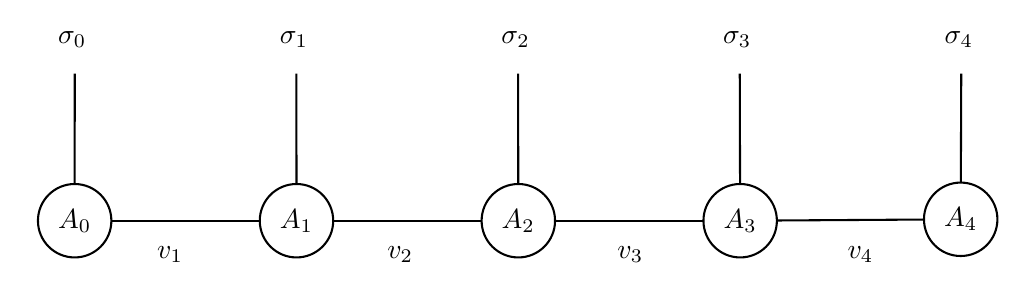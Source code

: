 

\tikzset{every picture/.style={line width=0.75pt}} %set default line width to 0.75pt        

\begin{tikzpicture}[x=0.75pt,y=0.75pt,yscale=-1,xscale=1]
%uncomment if require: \path (0,179); %set diagram left start at 0, and has height of 179


% Text Node
\draw    (135.45, 129.52) circle [x radius= 17.69, y radius= 17.69]   ;
\draw (135.45,129.52) node    {$A_{0}$};
% Text Node
\draw    (242.33, 129.52) circle [x radius= 17.69, y radius= 17.69]   ;
\draw (242.33,129.52) node    {$A_{1}$};
% Text Node
\draw    (349.21, 129.52) circle [x radius= 17.69, y radius= 17.69]   ;
\draw (349.21,129.52) node    {$A_{2}$};
% Text Node
\draw    (456.09, 129.52) circle [x radius= 17.69, y radius= 17.69]   ;
\draw (456.09,129.52) node    {$A_{3}$};
% Text Node
\draw    (562.34, 128.83) circle [x radius= 17.69, y radius= 17.69]   ;
\draw (562.34,128.83) node  [font=\normalsize]  {$A_{4}$};
% Text Node
\draw (126,37.01) node [anchor=north west][inner sep=0.75pt]    {$\sigma _{0}$};
% Text Node
\draw (232.79,37.01) node [anchor=north west][inner sep=0.75pt]    {$\sigma _{1}$};
% Text Node
\draw (339.58,37.01) node [anchor=north west][inner sep=0.75pt]    {$\sigma _{2}$};
% Text Node
\draw (446.37,37.01) node [anchor=north west][inner sep=0.75pt]    {$\sigma _{3}$};
% Text Node
\draw (553.16,37.01) node [anchor=north west][inner sep=0.75pt]    {$\sigma _{4}$};
% Text Node
\draw (173.67,140.4) node [anchor=north west][inner sep=0.75pt]    {$v_{1}$};
% Text Node
\draw (284.56,140.4) node [anchor=north west][inner sep=0.75pt]    {$v_{2}$};
% Text Node
\draw (506.33,140.4) node [anchor=north west][inner sep=0.75pt]    {$v_{4}$};
% Text Node
\draw (395.45,140.4) node [anchor=north west][inner sep=0.75pt]    {$v_{3}$};
% Connection
\draw    (135.46,111.83) -- (135.49,58.61) ;
% Connection
\draw    (242.32,111.83) -- (242.3,58.61) ;
% Connection
\draw    (349.1,58.61) -- (349.18,111.83) ;
% Connection
\draw    (455.9,58.61) -- (456.04,111.83) ;
% Connection
\draw    (562.61,58.61) -- (562.41,111.14) ;
% Connection
\draw    (544.65,128.95) -- (473.78,129.41) ;
% Connection
\draw    (438.4,129.52) -- (366.9,129.52) ;
% Connection
\draw    (331.52,129.52) -- (260.02,129.52) ;
% Connection
\draw    (224.64,129.52) -- (153.14,129.52) ;

\end{tikzpicture}

